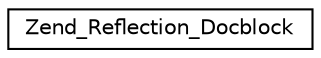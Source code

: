 digraph G
{
  edge [fontname="Helvetica",fontsize="10",labelfontname="Helvetica",labelfontsize="10"];
  node [fontname="Helvetica",fontsize="10",shape=record];
  rankdir="LR";
  Node1 [label="Zend_Reflection_Docblock",height=0.2,width=0.4,color="black", fillcolor="white", style="filled",URL="$class_zend___reflection___docblock.html"];
}
